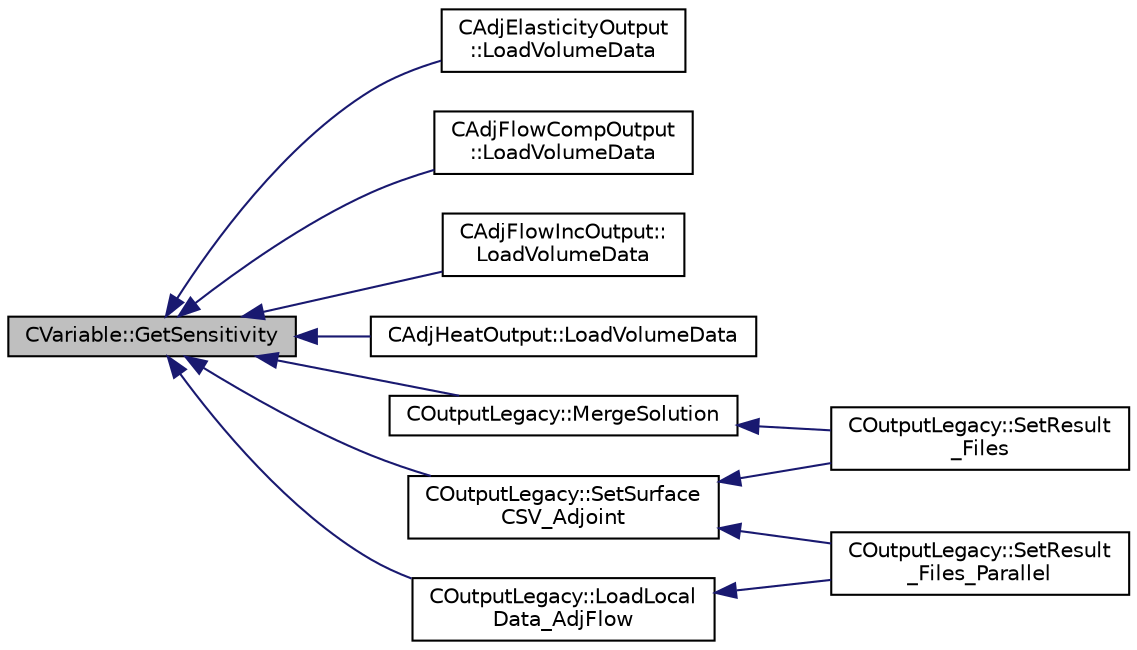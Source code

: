 digraph "CVariable::GetSensitivity"
{
  edge [fontname="Helvetica",fontsize="10",labelfontname="Helvetica",labelfontsize="10"];
  node [fontname="Helvetica",fontsize="10",shape=record];
  rankdir="LR";
  Node2134 [label="CVariable::GetSensitivity",height=0.2,width=0.4,color="black", fillcolor="grey75", style="filled", fontcolor="black"];
  Node2134 -> Node2135 [dir="back",color="midnightblue",fontsize="10",style="solid",fontname="Helvetica"];
  Node2135 [label="CAdjElasticityOutput\l::LoadVolumeData",height=0.2,width=0.4,color="black", fillcolor="white", style="filled",URL="$class_c_adj_elasticity_output.html#adbddd1f4a0a52e6c2e6d31ab84861c96",tooltip="Set the values of the volume output fields for a point. "];
  Node2134 -> Node2136 [dir="back",color="midnightblue",fontsize="10",style="solid",fontname="Helvetica"];
  Node2136 [label="CAdjFlowCompOutput\l::LoadVolumeData",height=0.2,width=0.4,color="black", fillcolor="white", style="filled",URL="$class_c_adj_flow_comp_output.html#af9dae5d732938078bdea138bde373293",tooltip="Set the values of the volume output fields for a point. "];
  Node2134 -> Node2137 [dir="back",color="midnightblue",fontsize="10",style="solid",fontname="Helvetica"];
  Node2137 [label="CAdjFlowIncOutput::\lLoadVolumeData",height=0.2,width=0.4,color="black", fillcolor="white", style="filled",URL="$class_c_adj_flow_inc_output.html#ab5f6dd5188bd1d48f03b17c550d98898",tooltip="Set the values of the volume output fields for a point. "];
  Node2134 -> Node2138 [dir="back",color="midnightblue",fontsize="10",style="solid",fontname="Helvetica"];
  Node2138 [label="CAdjHeatOutput::LoadVolumeData",height=0.2,width=0.4,color="black", fillcolor="white", style="filled",URL="$class_c_adj_heat_output.html#a9b64b0f5e1efdcf6c8b9cf88bd6be0ee",tooltip="Set the values of the volume output fields for a point. "];
  Node2134 -> Node2139 [dir="back",color="midnightblue",fontsize="10",style="solid",fontname="Helvetica"];
  Node2139 [label="COutputLegacy::SetSurface\lCSV_Adjoint",height=0.2,width=0.4,color="black", fillcolor="white", style="filled",URL="$class_c_output_legacy.html#ab58cf49c27110dea42f2f39ad0b78060",tooltip="Create and write the file with the adjoint coefficients on the surface for serial computations..."];
  Node2139 -> Node2140 [dir="back",color="midnightblue",fontsize="10",style="solid",fontname="Helvetica"];
  Node2140 [label="COutputLegacy::SetResult\l_Files",height=0.2,width=0.4,color="black", fillcolor="white", style="filled",URL="$class_c_output_legacy.html#aa817439538e8cf82f82acbfa0bf7e735",tooltip="Writes and organizes the all the output files, except the history one, for serial computations..."];
  Node2139 -> Node2141 [dir="back",color="midnightblue",fontsize="10",style="solid",fontname="Helvetica"];
  Node2141 [label="COutputLegacy::SetResult\l_Files_Parallel",height=0.2,width=0.4,color="black", fillcolor="white", style="filled",URL="$class_c_output_legacy.html#a9e7832982d8237df4df455b027fd203b",tooltip="Writes and organizes the all the output files, except the history one, for parallel computations..."];
  Node2134 -> Node2142 [dir="back",color="midnightblue",fontsize="10",style="solid",fontname="Helvetica"];
  Node2142 [label="COutputLegacy::MergeSolution",height=0.2,width=0.4,color="black", fillcolor="white", style="filled",URL="$class_c_output_legacy.html#af30cc9d6a1d32da2af7043901a5914cf",tooltip="Merge the solution into a data structure used for output file writing. "];
  Node2142 -> Node2140 [dir="back",color="midnightblue",fontsize="10",style="solid",fontname="Helvetica"];
  Node2134 -> Node2143 [dir="back",color="midnightblue",fontsize="10",style="solid",fontname="Helvetica"];
  Node2143 [label="COutputLegacy::LoadLocal\lData_AdjFlow",height=0.2,width=0.4,color="black", fillcolor="white", style="filled",URL="$class_c_output_legacy.html#a37180b5adabfb37cdc540e99cd43e347",tooltip="Load the desired solution data into a structure used for parallel reordering and output file writing ..."];
  Node2143 -> Node2141 [dir="back",color="midnightblue",fontsize="10",style="solid",fontname="Helvetica"];
}
